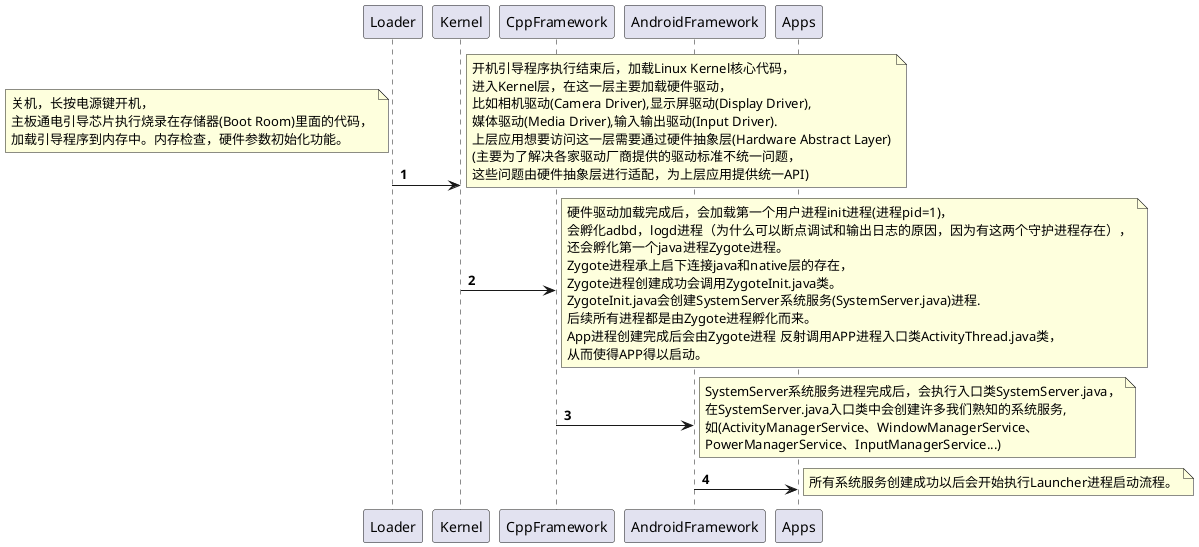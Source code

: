 @startuml
'https://plantuml.com/sequence-diagram

autonumber

Loader -> Kernel:
note left
关机，长按电源键开机，
主板通电引导芯片执行烧录在存储器(Boot Room)里面的代码，
加载引导程序到内存中。内存检查，硬件参数初始化功能。
end note
note right
开机引导程序执行结束后，加载Linux Kernel核心代码，
进入Kernel层，在这一层主要加载硬件驱动，
比如相机驱动(Camera Driver),显示屏驱动(Display Driver),
媒体驱动(Media Driver),输入输出驱动(Input Driver).
上层应用想要访问这一层需要通过硬件抽象层(Hardware Abstract Layer)
(主要为了解决各家驱动厂商提供的驱动标准不统一问题，
这些问题由硬件抽象层进行适配，为上层应用提供统一API)
end note
Kernel -> CppFramework:
note right
硬件驱动加载完成后，会加载第一个用户进程init进程(进程pid=1)，
会孵化adbd，logd进程（为什么可以断点调试和输出日志的原因，因为有这两个守护进程存在），
还会孵化第一个java进程Zygote进程。
Zygote进程承上启下连接java和native层的存在，
Zygote进程创建成功会调用ZygoteInit.java类。
ZygoteInit.java会创建SystemServer系统服务(SystemServer.java)进程.
后续所有进程都是由Zygote进程孵化而来。
App进程创建完成后会由Zygote进程 反射调用APP进程入口类ActivityThread.java类，
从而使得APP得以启动。
end note

CppFramework -> AndroidFramework:
note right
SystemServer系统服务进程完成后，会执行入口类SystemServer.java，
在SystemServer.java入口类中会创建许多我们熟知的系统服务,
如(ActivityManagerService、WindowManagerService、
PowerManagerService、InputManagerService...)
end note
AndroidFramework -> Apps:
note right
所有系统服务创建成功以后会开始执行Launcher进程启动流程。
end note
@enduml